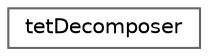 digraph "Graphical Class Hierarchy"
{
 // LATEX_PDF_SIZE
  bgcolor="transparent";
  edge [fontname=Helvetica,fontsize=10,labelfontname=Helvetica,labelfontsize=10];
  node [fontname=Helvetica,fontsize=10,shape=box,height=0.2,width=0.4];
  rankdir="LR";
  Node0 [id="Node000000",label="tetDecomposer",height=0.2,width=0.4,color="grey40", fillcolor="white", style="filled",URL="$classFoam_1_1tetDecomposer.html",tooltip="Decomposes polyMesh into tets or pyramids."];
}
